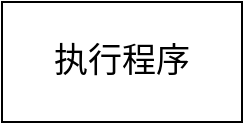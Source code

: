 <mxfile version="15.5.2" type="github">
  <diagram id="RrYtGsUFkfllBNBSVPI4" name="Page-1">
    <mxGraphModel dx="782" dy="478" grid="1" gridSize="10" guides="1" tooltips="1" connect="1" arrows="1" fold="1" page="1" pageScale="1" pageWidth="827" pageHeight="1169" math="0" shadow="0">
      <root>
        <mxCell id="0" />
        <mxCell id="1" parent="0" />
        <object label="&lt;font style=&quot;font-size: 17px&quot;&gt;执行程序&lt;/font&gt;" id="ZWidpsmbYvnLNTX88UcP-1">
          <mxCell style="rounded=0;whiteSpace=wrap;html=1;" vertex="1" parent="1">
            <mxGeometry x="320" y="220" width="120" height="60" as="geometry" />
          </mxCell>
        </object>
      </root>
    </mxGraphModel>
  </diagram>
</mxfile>
